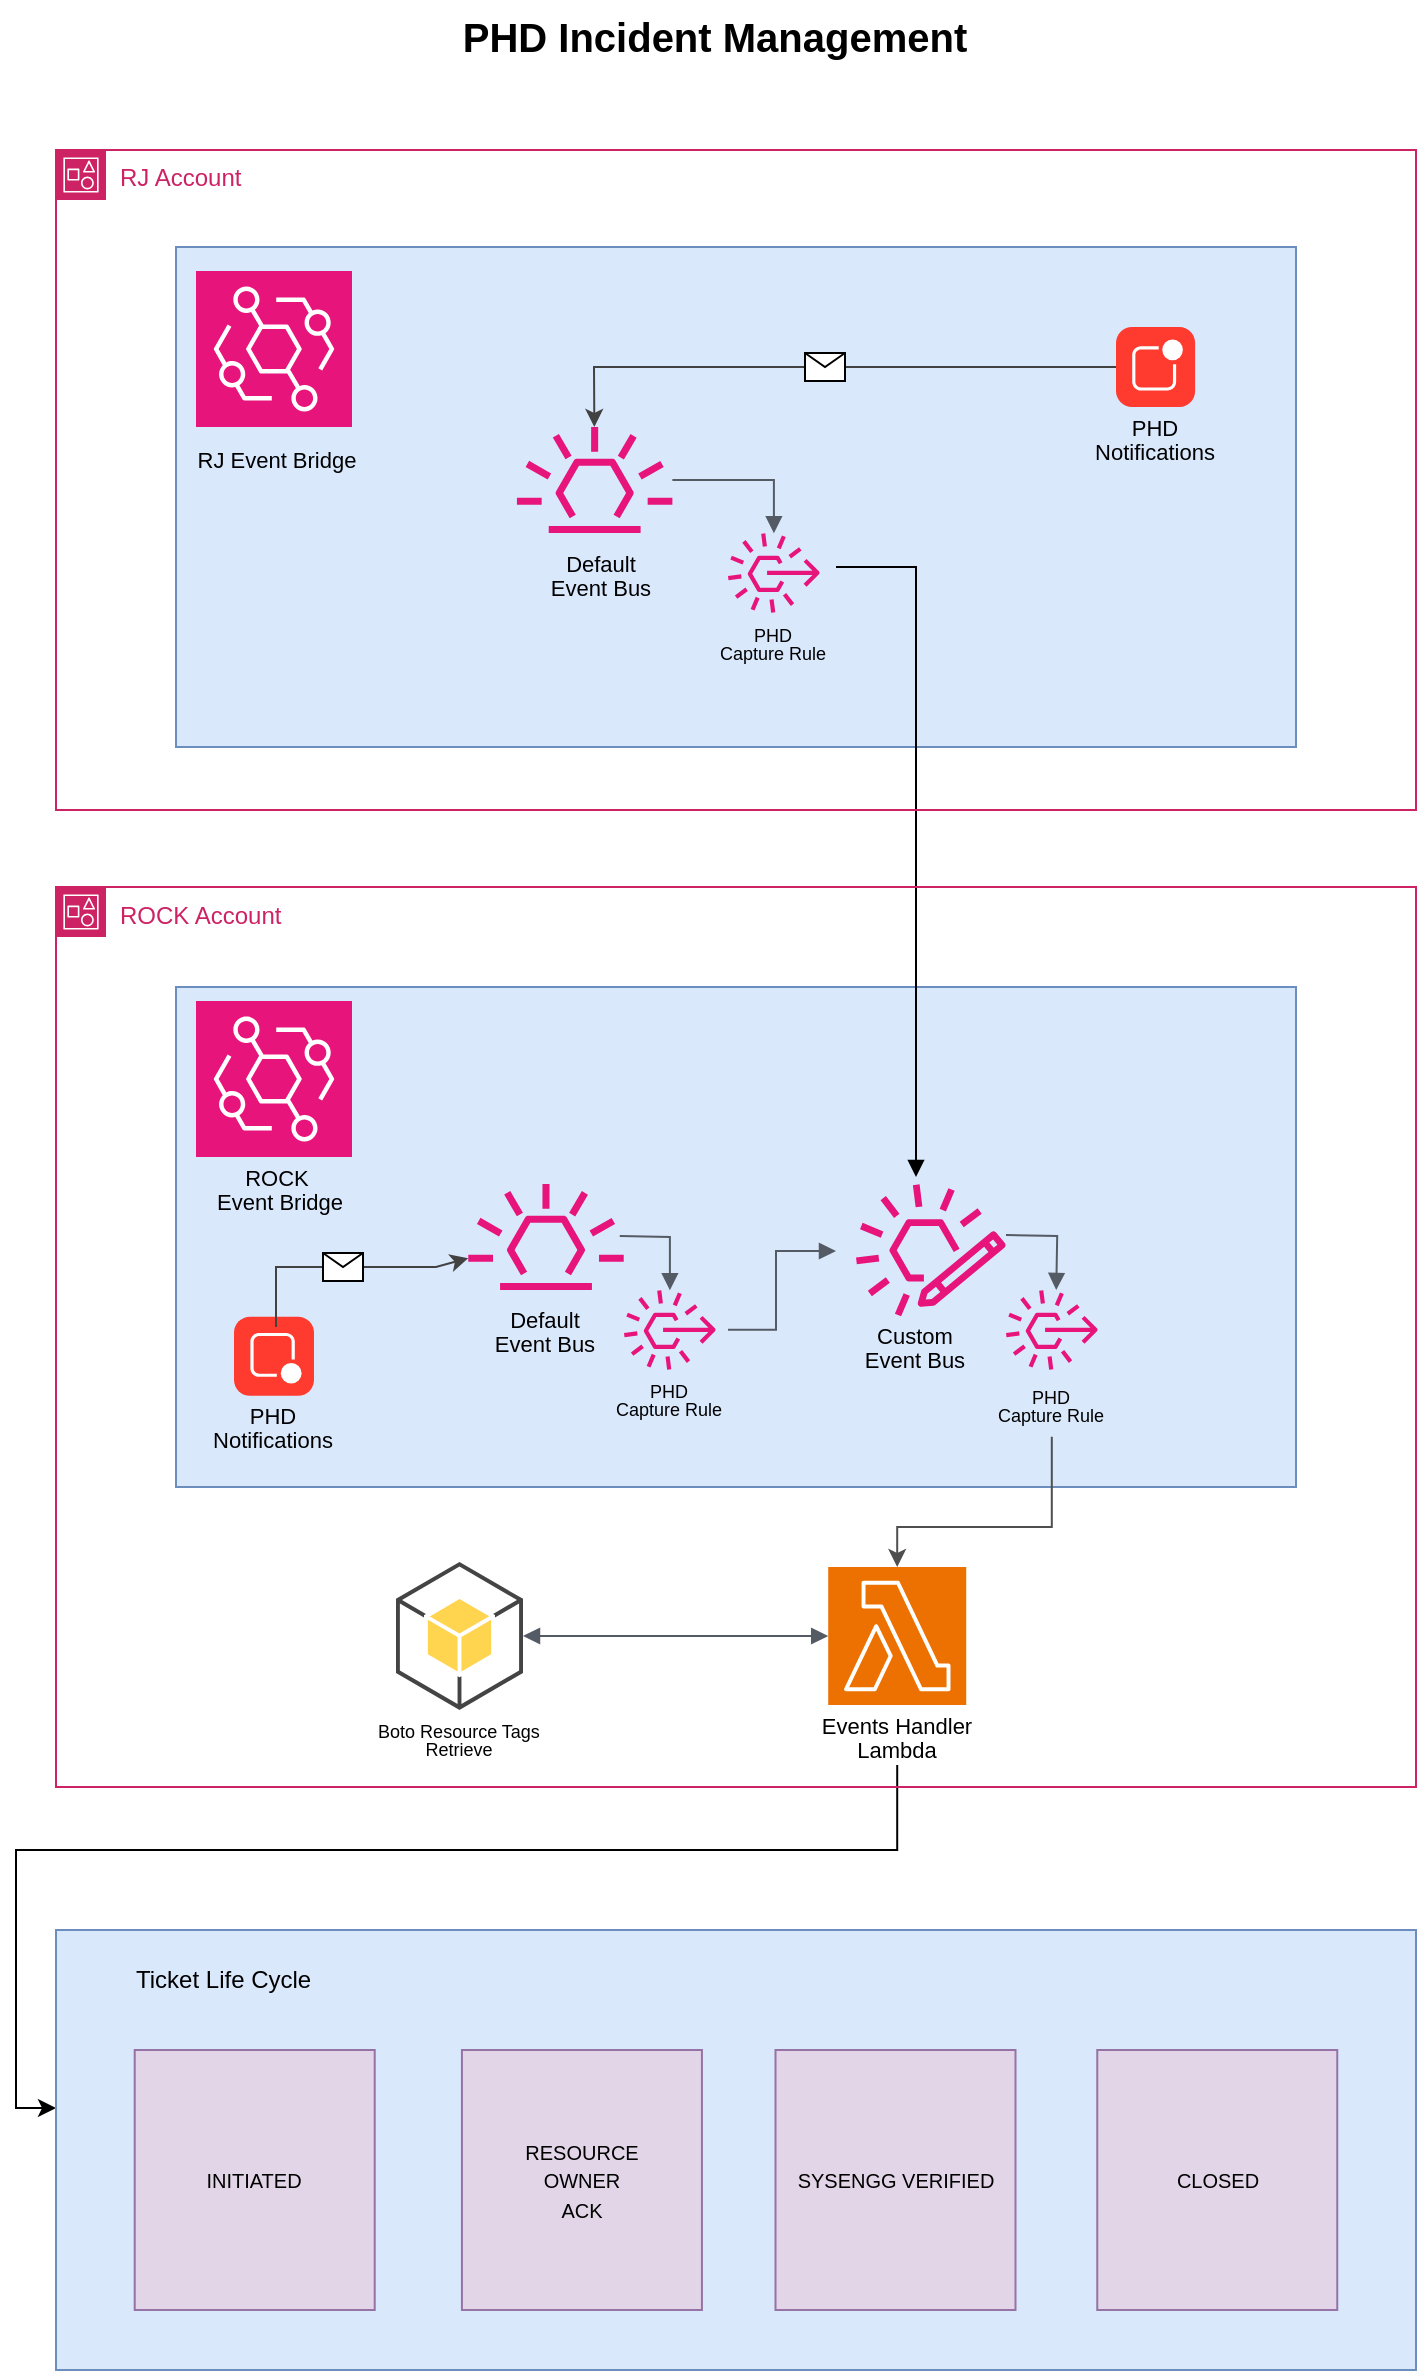 <mxfile version="24.4.2" type="github">
  <diagram name="Page-1" id="Nf1RpnPwgRNKfogDVloG">
    <mxGraphModel dx="1004" dy="927" grid="1" gridSize="10" guides="1" tooltips="1" connect="1" arrows="1" fold="1" page="1" pageScale="1" pageWidth="827" pageHeight="1169" math="0" shadow="0">
      <root>
        <mxCell id="0" />
        <mxCell id="1" parent="0" />
        <mxCell id="HDFVZgqq2ro0WjzWRSOl-14" value="" style="whiteSpace=wrap;html=1;fillColor=#dae8fc;strokeColor=#6c8ebf;" vertex="1" parent="1">
          <mxGeometry x="144" y="198.5" width="560" height="250" as="geometry" />
        </mxCell>
        <mxCell id="HDFVZgqq2ro0WjzWRSOl-7" value="" style="sketch=0;points=[[0,0,0],[0.25,0,0],[0.5,0,0],[0.75,0,0],[1,0,0],[0,1,0],[0.25,1,0],[0.5,1,0],[0.75,1,0],[1,1,0],[0,0.25,0],[0,0.5,0],[0,0.75,0],[1,0.25,0],[1,0.5,0],[1,0.75,0]];outlineConnect=0;fontColor=#232F3E;fillColor=#E7157B;strokeColor=#ffffff;dashed=0;verticalLabelPosition=bottom;verticalAlign=top;align=center;html=1;fontSize=12;fontStyle=0;aspect=fixed;shape=mxgraph.aws4.resourceIcon;resIcon=mxgraph.aws4.eventbridge;" vertex="1" parent="1">
          <mxGeometry x="154" y="210.5" width="78" height="78" as="geometry" />
        </mxCell>
        <mxCell id="HDFVZgqq2ro0WjzWRSOl-12" value="" style="sketch=0;outlineConnect=0;fontColor=#232F3E;gradientColor=none;fillColor=#E7157B;strokeColor=none;dashed=0;verticalLabelPosition=bottom;verticalAlign=top;align=center;html=1;fontSize=12;fontStyle=0;aspect=fixed;pointerEvents=1;shape=mxgraph.aws4.eventbridge_default_event_bus_resource;" vertex="1" parent="1">
          <mxGeometry x="314.33" y="288.5" width="78" height="53" as="geometry" />
        </mxCell>
        <mxCell id="HDFVZgqq2ro0WjzWRSOl-15" value="" style="whiteSpace=wrap;html=1;fillColor=#dae8fc;strokeColor=#6c8ebf;" vertex="1" parent="1">
          <mxGeometry x="144" y="568.5" width="560" height="250" as="geometry" />
        </mxCell>
        <mxCell id="HDFVZgqq2ro0WjzWRSOl-10" value="" style="sketch=0;points=[[0,0,0],[0.25,0,0],[0.5,0,0],[0.75,0,0],[1,0,0],[0,1,0],[0.25,1,0],[0.5,1,0],[0.75,1,0],[1,1,0],[0,0.25,0],[0,0.5,0],[0,0.75,0],[1,0.25,0],[1,0.5,0],[1,0.75,0]];outlineConnect=0;fontColor=#232F3E;fillColor=#E7157B;strokeColor=#ffffff;dashed=0;verticalLabelPosition=bottom;verticalAlign=top;align=center;html=1;fontSize=12;fontStyle=0;aspect=fixed;shape=mxgraph.aws4.resourceIcon;resIcon=mxgraph.aws4.eventbridge;" vertex="1" parent="1">
          <mxGeometry x="154" y="575.5" width="78" height="78" as="geometry" />
        </mxCell>
        <mxCell id="HDFVZgqq2ro0WjzWRSOl-13" value="" style="sketch=0;outlineConnect=0;fontColor=#232F3E;gradientColor=none;fillColor=#E7157B;strokeColor=none;dashed=0;verticalLabelPosition=bottom;verticalAlign=top;align=center;html=1;fontSize=12;fontStyle=0;aspect=fixed;pointerEvents=1;shape=mxgraph.aws4.eventbridge_default_event_bus_resource;" vertex="1" parent="1">
          <mxGeometry x="290" y="667" width="78" height="53" as="geometry" />
        </mxCell>
        <mxCell id="HDFVZgqq2ro0WjzWRSOl-9" value="" style="sketch=0;outlineConnect=0;fontColor=#232F3E;gradientColor=none;fillColor=#E7157B;strokeColor=none;dashed=0;verticalLabelPosition=bottom;verticalAlign=top;align=center;html=1;fontSize=12;fontStyle=0;aspect=fixed;pointerEvents=1;shape=mxgraph.aws4.eventbridge_custom_event_bus_resource;" vertex="1" parent="1">
          <mxGeometry x="484" y="667" width="75" height="66.35" as="geometry" />
        </mxCell>
        <mxCell id="HDFVZgqq2ro0WjzWRSOl-16" value="" style="sketch=0;outlineConnect=0;fontColor=#232F3E;gradientColor=none;fillColor=#E7157B;strokeColor=none;dashed=0;verticalLabelPosition=bottom;verticalAlign=top;align=center;html=1;fontSize=12;fontStyle=0;aspect=fixed;pointerEvents=1;shape=mxgraph.aws4.rule_3;" vertex="1" parent="1">
          <mxGeometry x="420" y="341.5" width="45.88" height="40" as="geometry" />
        </mxCell>
        <mxCell id="HDFVZgqq2ro0WjzWRSOl-17" value="" style="sketch=0;outlineConnect=0;fontColor=#232F3E;gradientColor=none;fillColor=#E7157B;strokeColor=none;dashed=0;verticalLabelPosition=bottom;verticalAlign=top;align=center;html=1;fontSize=12;fontStyle=0;aspect=fixed;pointerEvents=1;shape=mxgraph.aws4.rule_3;" vertex="1" parent="1">
          <mxGeometry x="368" y="720" width="45.88" height="40" as="geometry" />
        </mxCell>
        <mxCell id="HDFVZgqq2ro0WjzWRSOl-18" value="" style="sketch=0;outlineConnect=0;fontColor=#232F3E;gradientColor=none;fillColor=#E7157B;strokeColor=none;dashed=0;verticalLabelPosition=bottom;verticalAlign=top;align=center;html=1;fontSize=12;fontStyle=0;aspect=fixed;pointerEvents=1;shape=mxgraph.aws4.rule_3;" vertex="1" parent="1">
          <mxGeometry x="559" y="720" width="45.88" height="40" as="geometry" />
        </mxCell>
        <mxCell id="HDFVZgqq2ro0WjzWRSOl-20" value="" style="shape=waypoint;sketch=0;size=6;pointerEvents=1;points=[];fillColor=#E7157B;resizable=0;rotatable=0;perimeter=centerPerimeter;snapToPoint=1;verticalAlign=top;strokeColor=none;fontColor=#232F3E;gradientColor=none;dashed=0;fontStyle=0;" vertex="1" parent="1">
          <mxGeometry x="544" y="643.5" width="20" height="20" as="geometry" />
        </mxCell>
        <mxCell id="HDFVZgqq2ro0WjzWRSOl-25" value="" style="edgeStyle=orthogonalEdgeStyle;html=1;endArrow=block;elbow=vertical;startArrow=none;endFill=1;strokeColor=#545B64;rounded=0;" edge="1" parent="1" source="HDFVZgqq2ro0WjzWRSOl-12" target="HDFVZgqq2ro0WjzWRSOl-16">
          <mxGeometry width="100" relative="1" as="geometry">
            <mxPoint x="484" y="314.5" as="sourcePoint" />
            <mxPoint x="584" y="314.5" as="targetPoint" />
          </mxGeometry>
        </mxCell>
        <mxCell id="HDFVZgqq2ro0WjzWRSOl-26" value="" style="edgeStyle=orthogonalEdgeStyle;html=1;endArrow=block;elbow=vertical;startArrow=none;endFill=1;strokeColor=#000000;rounded=0;" edge="1" parent="1">
          <mxGeometry width="100" relative="1" as="geometry">
            <mxPoint x="474" y="358.5" as="sourcePoint" />
            <mxPoint x="514" y="663.5" as="targetPoint" />
            <Array as="points">
              <mxPoint x="474" y="358.5" />
              <mxPoint x="514" y="358.5" />
            </Array>
          </mxGeometry>
        </mxCell>
        <mxCell id="HDFVZgqq2ro0WjzWRSOl-28" value="" style="edgeStyle=orthogonalEdgeStyle;html=1;endArrow=block;elbow=vertical;startArrow=none;endFill=1;strokeColor=#545B64;rounded=0;" edge="1" parent="1" target="HDFVZgqq2ro0WjzWRSOl-17">
          <mxGeometry width="100" relative="1" as="geometry">
            <mxPoint x="365.88" y="693" as="sourcePoint" />
            <mxPoint x="465.88" y="693" as="targetPoint" />
          </mxGeometry>
        </mxCell>
        <mxCell id="HDFVZgqq2ro0WjzWRSOl-29" value="" style="edgeStyle=orthogonalEdgeStyle;html=1;endArrow=block;elbow=vertical;startArrow=none;endFill=1;strokeColor=#545B64;rounded=0;" edge="1" parent="1">
          <mxGeometry width="100" relative="1" as="geometry">
            <mxPoint x="559" y="692.5" as="sourcePoint" />
            <mxPoint x="584.12" y="720" as="targetPoint" />
          </mxGeometry>
        </mxCell>
        <mxCell id="HDFVZgqq2ro0WjzWRSOl-31" value="" style="edgeStyle=orthogonalEdgeStyle;html=1;endArrow=block;elbow=vertical;startArrow=none;endFill=1;strokeColor=#545B64;rounded=0;" edge="1" parent="1">
          <mxGeometry width="100" relative="1" as="geometry">
            <mxPoint x="420.0" y="739.9" as="sourcePoint" />
            <mxPoint x="474" y="700.5" as="targetPoint" />
            <Array as="points">
              <mxPoint x="444" y="739.5" />
              <mxPoint x="444" y="700.5" />
            </Array>
          </mxGeometry>
        </mxCell>
        <mxCell id="HDFVZgqq2ro0WjzWRSOl-34" value="" style="html=1;strokeWidth=1;shadow=0;dashed=0;shape=mxgraph.ios7.misc.notification;fillColor=#FF3B2F;strokeColor=none;buttonText=;strokeColor2=#222222;fontColor=#222222;fontSize=8;verticalLabelPosition=bottom;verticalAlign=top;align=center;sketch=0;" vertex="1" parent="1">
          <mxGeometry x="614" y="238.5" width="39.56" height="40" as="geometry" />
        </mxCell>
        <mxCell id="HDFVZgqq2ro0WjzWRSOl-35" value="" style="endArrow=classic;html=1;rounded=0;strokeColor=#424242;" edge="1" parent="1" source="HDFVZgqq2ro0WjzWRSOl-34" target="HDFVZgqq2ro0WjzWRSOl-12">
          <mxGeometry relative="1" as="geometry">
            <mxPoint x="414" y="268.5" as="sourcePoint" />
            <mxPoint x="514" y="268.5" as="targetPoint" />
            <Array as="points">
              <mxPoint x="353" y="258.5" />
            </Array>
          </mxGeometry>
        </mxCell>
        <mxCell id="HDFVZgqq2ro0WjzWRSOl-36" value="" style="shape=message;html=1;outlineConnect=0;" vertex="1" parent="HDFVZgqq2ro0WjzWRSOl-35">
          <mxGeometry width="20" height="14" relative="1" as="geometry">
            <mxPoint x="-10" y="-7" as="offset" />
          </mxGeometry>
        </mxCell>
        <mxCell id="HDFVZgqq2ro0WjzWRSOl-38" value="" style="html=1;strokeWidth=1;shadow=0;dashed=0;shape=mxgraph.ios7.misc.notification;fillColor=#FF3B2F;strokeColor=none;buttonText=;strokeColor2=#222222;fontColor=#222222;fontSize=8;verticalLabelPosition=bottom;verticalAlign=top;align=center;sketch=0;direction=south;" vertex="1" parent="1">
          <mxGeometry x="173.0" y="733.35" width="40" height="39.56" as="geometry" />
        </mxCell>
        <mxCell id="HDFVZgqq2ro0WjzWRSOl-39" value="" style="endArrow=classic;html=1;rounded=0;strokeColor=#424242;exitX=0.13;exitY=0.475;exitDx=0;exitDy=0;exitPerimeter=0;" edge="1" parent="1" source="HDFVZgqq2ro0WjzWRSOl-38" target="HDFVZgqq2ro0WjzWRSOl-13">
          <mxGeometry relative="1" as="geometry">
            <mxPoint x="212.78" y="730" as="sourcePoint" />
            <mxPoint x="-20.22" y="760" as="targetPoint" />
            <Array as="points">
              <mxPoint x="194" y="708.5" />
              <mxPoint x="244" y="708.5" />
              <mxPoint x="274" y="708.5" />
            </Array>
          </mxGeometry>
        </mxCell>
        <mxCell id="HDFVZgqq2ro0WjzWRSOl-40" value="" style="shape=message;html=1;outlineConnect=0;" vertex="1" parent="HDFVZgqq2ro0WjzWRSOl-39">
          <mxGeometry width="20" height="14" relative="1" as="geometry">
            <mxPoint x="-10" y="-7" as="offset" />
          </mxGeometry>
        </mxCell>
        <mxCell id="HDFVZgqq2ro0WjzWRSOl-41" value="&lt;p style=&quot;line-height: 100%;&quot;&gt;&lt;font style=&quot;font-size: 11px;&quot;&gt;RJ Event Bridge&lt;/font&gt;&lt;/p&gt;" style="text;strokeColor=none;align=center;fillColor=none;html=1;verticalAlign=middle;whiteSpace=wrap;rounded=0;" vertex="1" parent="1">
          <mxGeometry x="144" y="288.5" width="101.22" height="30" as="geometry" />
        </mxCell>
        <mxCell id="HDFVZgqq2ro0WjzWRSOl-42" value="&lt;p style=&quot;line-height: 100%;&quot;&gt;&lt;font style=&quot;font-size: 11px;&quot;&gt;PHD&lt;br&gt;Notifications&lt;/font&gt;&lt;/p&gt;" style="text;strokeColor=none;align=center;fillColor=none;html=1;verticalAlign=middle;whiteSpace=wrap;rounded=0;" vertex="1" parent="1">
          <mxGeometry x="583.17" y="278.5" width="101.22" height="30" as="geometry" />
        </mxCell>
        <mxCell id="HDFVZgqq2ro0WjzWRSOl-43" value="&lt;p style=&quot;line-height: 100%;&quot;&gt;&lt;font style=&quot;font-size: 11px;&quot;&gt;PHD&lt;br&gt;Notifications&lt;/font&gt;&lt;/p&gt;" style="text;strokeColor=none;align=center;fillColor=none;html=1;verticalAlign=middle;whiteSpace=wrap;rounded=0;" vertex="1" parent="1">
          <mxGeometry x="142.39" y="772.91" width="101.22" height="30" as="geometry" />
        </mxCell>
        <mxCell id="HDFVZgqq2ro0WjzWRSOl-46" value="&lt;p style=&quot;line-height: 100%;&quot;&gt;&lt;font style=&quot;font-size: 11px;&quot;&gt;ROCK&lt;br&gt;&amp;nbsp;Event Bridge&lt;/font&gt;&lt;/p&gt;" style="text;strokeColor=none;align=center;fillColor=none;html=1;verticalAlign=middle;whiteSpace=wrap;rounded=0;" vertex="1" parent="1">
          <mxGeometry x="144" y="653.5" width="101.22" height="30" as="geometry" />
        </mxCell>
        <mxCell id="HDFVZgqq2ro0WjzWRSOl-47" value="&lt;p style=&quot;line-height: 100%;&quot;&gt;&lt;font style=&quot;font-size: 11px;&quot;&gt;Default&lt;br&gt;Event Bus&lt;/font&gt;&lt;/p&gt;" style="text;strokeColor=none;align=center;fillColor=none;html=1;verticalAlign=middle;whiteSpace=wrap;rounded=0;" vertex="1" parent="1">
          <mxGeometry x="306" y="346.5" width="101.22" height="30" as="geometry" />
        </mxCell>
        <mxCell id="HDFVZgqq2ro0WjzWRSOl-49" value="&lt;p style=&quot;line-height: 100%;&quot;&gt;&lt;font style=&quot;font-size: 11px;&quot;&gt;Custom&lt;br&gt;Event Bus&lt;/font&gt;&lt;/p&gt;" style="text;strokeColor=none;align=center;fillColor=none;html=1;verticalAlign=middle;whiteSpace=wrap;rounded=0;" vertex="1" parent="1">
          <mxGeometry x="462.78" y="733.35" width="101.22" height="30" as="geometry" />
        </mxCell>
        <mxCell id="HDFVZgqq2ro0WjzWRSOl-50" value="&lt;p style=&quot;line-height: 100%;&quot;&gt;&lt;font style=&quot;font-size: 11px;&quot;&gt;Default&lt;br&gt;Event Bus&lt;/font&gt;&lt;/p&gt;" style="text;strokeColor=none;align=center;fillColor=none;html=1;verticalAlign=middle;whiteSpace=wrap;rounded=0;" vertex="1" parent="1">
          <mxGeometry x="278.39" y="725" width="101.22" height="30" as="geometry" />
        </mxCell>
        <mxCell id="HDFVZgqq2ro0WjzWRSOl-55" value="&lt;p style=&quot;line-height: 100%; font-size: 9px;&quot;&gt;&lt;span style=&quot;&quot;&gt;PHD &lt;/span&gt;&lt;br&gt;&lt;font style=&quot;font-size: 9px;&quot;&gt;Capture Rule&lt;/font&gt;&lt;/p&gt;" style="text;strokeColor=none;align=center;fillColor=none;html=1;verticalAlign=middle;whiteSpace=wrap;rounded=0;" vertex="1" parent="1">
          <mxGeometry x="392.33" y="381.5" width="101.22" height="30" as="geometry" />
        </mxCell>
        <mxCell id="HDFVZgqq2ro0WjzWRSOl-56" value="&lt;p style=&quot;line-height: 100%; font-size: 9px;&quot;&gt;&lt;span style=&quot;&quot;&gt;PHD &lt;/span&gt;&lt;br&gt;&lt;font style=&quot;font-size: 9px;&quot;&gt;Capture Rule&lt;/font&gt;&lt;/p&gt;" style="text;strokeColor=none;align=center;fillColor=none;html=1;verticalAlign=middle;whiteSpace=wrap;rounded=0;" vertex="1" parent="1">
          <mxGeometry x="340.33" y="760" width="101.22" height="30" as="geometry" />
        </mxCell>
        <mxCell id="HDFVZgqq2ro0WjzWRSOl-60" value="" style="edgeStyle=orthogonalEdgeStyle;rounded=0;orthogonalLoop=1;jettySize=auto;html=1;entryX=0.5;entryY=0;entryDx=0;entryDy=0;entryPerimeter=0;strokeColor=#4F4F4F;" edge="1" parent="1" source="HDFVZgqq2ro0WjzWRSOl-57" target="HDFVZgqq2ro0WjzWRSOl-6">
          <mxGeometry relative="1" as="geometry">
            <mxPoint x="581.94" y="873.35" as="targetPoint" />
            <Array as="points">
              <mxPoint x="582" y="838.5" />
              <mxPoint x="505" y="838.5" />
            </Array>
          </mxGeometry>
        </mxCell>
        <mxCell id="HDFVZgqq2ro0WjzWRSOl-57" value="&lt;p style=&quot;line-height: 100%; font-size: 9px;&quot;&gt;&lt;span style=&quot;&quot;&gt;PHD &lt;/span&gt;&lt;br&gt;&lt;font style=&quot;font-size: 9px;&quot;&gt;Capture Rule&lt;/font&gt;&lt;/p&gt;" style="text;strokeColor=none;align=center;fillColor=none;html=1;verticalAlign=middle;whiteSpace=wrap;rounded=0;" vertex="1" parent="1">
          <mxGeometry x="531.33" y="763.35" width="101.22" height="30" as="geometry" />
        </mxCell>
        <mxCell id="HDFVZgqq2ro0WjzWRSOl-62" value="RJ Account" style="points=[[0,0],[0.25,0],[0.5,0],[0.75,0],[1,0],[1,0.25],[1,0.5],[1,0.75],[1,1],[0.75,1],[0.5,1],[0.25,1],[0,1],[0,0.75],[0,0.5],[0,0.25]];outlineConnect=0;gradientColor=none;html=1;whiteSpace=wrap;fontSize=12;fontStyle=0;container=1;pointerEvents=0;collapsible=0;recursiveResize=0;shape=mxgraph.aws4.group;grIcon=mxgraph.aws4.group_account;strokeColor=#CD2264;fillColor=none;verticalAlign=top;align=left;spacingLeft=30;fontColor=#CD2264;dashed=0;" vertex="1" parent="1">
          <mxGeometry x="84" y="150" width="680" height="330" as="geometry" />
        </mxCell>
        <mxCell id="HDFVZgqq2ro0WjzWRSOl-65" value="" style="edgeStyle=orthogonalEdgeStyle;rounded=0;orthogonalLoop=1;jettySize=auto;html=1;exitX=0.5;exitY=1;exitDx=0;exitDy=0;" edge="1" parent="1" source="HDFVZgqq2ro0WjzWRSOl-61" target="HDFVZgqq2ro0WjzWRSOl-64">
          <mxGeometry relative="1" as="geometry">
            <Array as="points">
              <mxPoint x="505" y="1000" />
              <mxPoint x="64" y="1000" />
              <mxPoint x="64" y="1129" />
            </Array>
          </mxGeometry>
        </mxCell>
        <mxCell id="HDFVZgqq2ro0WjzWRSOl-63" value="ROCK Account" style="points=[[0,0],[0.25,0],[0.5,0],[0.75,0],[1,0],[1,0.25],[1,0.5],[1,0.75],[1,1],[0.75,1],[0.5,1],[0.25,1],[0,1],[0,0.75],[0,0.5],[0,0.25]];outlineConnect=0;gradientColor=none;html=1;whiteSpace=wrap;fontSize=12;fontStyle=0;container=1;pointerEvents=0;collapsible=0;recursiveResize=0;shape=mxgraph.aws4.group;grIcon=mxgraph.aws4.group_account;strokeColor=#CD2264;fillColor=none;verticalAlign=top;align=left;spacingLeft=30;fontColor=#CD2264;dashed=0;" vertex="1" parent="1">
          <mxGeometry x="84" y="518.5" width="680" height="450" as="geometry" />
        </mxCell>
        <mxCell id="HDFVZgqq2ro0WjzWRSOl-6" value="" style="sketch=0;points=[[0,0,0],[0.25,0,0],[0.5,0,0],[0.75,0,0],[1,0,0],[0,1,0],[0.25,1,0],[0.5,1,0],[0.75,1,0],[1,1,0],[0,0.25,0],[0,0.5,0],[0,0.75,0],[1,0.25,0],[1,0.5,0],[1,0.75,0]];outlineConnect=0;fontColor=#232F3E;fillColor=#ED7100;strokeColor=#ffffff;dashed=0;verticalLabelPosition=bottom;verticalAlign=top;align=center;html=1;fontSize=12;fontStyle=0;aspect=fixed;shape=mxgraph.aws4.resourceIcon;resIcon=mxgraph.aws4.lambda;" vertex="1" parent="HDFVZgqq2ro0WjzWRSOl-63">
          <mxGeometry x="386.11" y="340" width="69" height="69" as="geometry" />
        </mxCell>
        <mxCell id="HDFVZgqq2ro0WjzWRSOl-61" value="&lt;p style=&quot;line-height: 100%;&quot;&gt;&lt;span style=&quot;font-size: 11px;&quot;&gt;Events Handler Lambda&lt;/span&gt;&lt;/p&gt;" style="text;strokeColor=none;align=center;fillColor=none;html=1;verticalAlign=middle;whiteSpace=wrap;rounded=0;" vertex="1" parent="HDFVZgqq2ro0WjzWRSOl-63">
          <mxGeometry x="370" y="409" width="101.22" height="30" as="geometry" />
        </mxCell>
        <mxCell id="HDFVZgqq2ro0WjzWRSOl-66" value="" style="outlineConnect=0;dashed=0;verticalLabelPosition=bottom;verticalAlign=top;align=center;html=1;shape=mxgraph.aws3.android;fillColor=#FFD44F;gradientColor=none;" vertex="1" parent="HDFVZgqq2ro0WjzWRSOl-63">
          <mxGeometry x="170" y="337.5" width="63.5" height="74" as="geometry" />
        </mxCell>
        <mxCell id="HDFVZgqq2ro0WjzWRSOl-68" value="&lt;p style=&quot;line-height: 100%; font-size: 9px;&quot;&gt;Boto Resource Tags Retrieve&lt;/p&gt;" style="text;strokeColor=none;align=center;fillColor=none;html=1;verticalAlign=middle;whiteSpace=wrap;rounded=0;" vertex="1" parent="HDFVZgqq2ro0WjzWRSOl-63">
          <mxGeometry x="151.14" y="411.5" width="101.22" height="30" as="geometry" />
        </mxCell>
        <mxCell id="HDFVZgqq2ro0WjzWRSOl-69" value="" style="edgeStyle=orthogonalEdgeStyle;html=1;endArrow=block;elbow=vertical;startArrow=block;startFill=1;endFill=1;strokeColor=#545B64;rounded=0;entryX=0;entryY=0.5;entryDx=0;entryDy=0;entryPerimeter=0;exitX=1;exitY=0.5;exitDx=0;exitDy=0;exitPerimeter=0;" edge="1" parent="HDFVZgqq2ro0WjzWRSOl-63" source="HDFVZgqq2ro0WjzWRSOl-66" target="HDFVZgqq2ro0WjzWRSOl-6">
          <mxGeometry width="100" relative="1" as="geometry">
            <mxPoint x="252.36" y="380" as="sourcePoint" />
            <mxPoint x="352.36" y="380" as="targetPoint" />
            <Array as="points">
              <mxPoint x="234" y="375" />
              <mxPoint x="352" y="375" />
            </Array>
          </mxGeometry>
        </mxCell>
        <mxCell id="HDFVZgqq2ro0WjzWRSOl-64" value="" style="whiteSpace=wrap;html=1;fillColor=#dae8fc;strokeColor=#6c8ebf;" vertex="1" parent="1">
          <mxGeometry x="84" y="1040" width="680" height="220" as="geometry" />
        </mxCell>
        <mxCell id="HDFVZgqq2ro0WjzWRSOl-70" value="&lt;font style=&quot;font-size: 10px;&quot;&gt;INITIATED&lt;/font&gt;" style="whiteSpace=wrap;html=1;fillColor=#e1d5e7;strokeColor=#9673a6;" vertex="1" parent="1">
          <mxGeometry x="123.36" y="1100" width="120" height="130" as="geometry" />
        </mxCell>
        <mxCell id="HDFVZgqq2ro0WjzWRSOl-71" value="&lt;font style=&quot;font-size: 10px;&quot;&gt;RESOURCE&lt;br&gt;OWNER&lt;br&gt;ACK&lt;/font&gt;" style="whiteSpace=wrap;html=1;fillColor=#e1d5e7;strokeColor=#9673a6;" vertex="1" parent="1">
          <mxGeometry x="286.97" y="1100" width="120" height="130" as="geometry" />
        </mxCell>
        <mxCell id="HDFVZgqq2ro0WjzWRSOl-72" value="&lt;font style=&quot;font-size: 10px;&quot;&gt;SYSENGG VERIFIED&lt;/font&gt;" style="whiteSpace=wrap;html=1;fillColor=#e1d5e7;strokeColor=#9673a6;" vertex="1" parent="1">
          <mxGeometry x="443.75" y="1100" width="120" height="130" as="geometry" />
        </mxCell>
        <mxCell id="HDFVZgqq2ro0WjzWRSOl-73" value="&lt;font style=&quot;font-size: 10px;&quot;&gt;CLOSED&lt;/font&gt;" style="whiteSpace=wrap;html=1;fillColor=#e1d5e7;strokeColor=#9673a6;" vertex="1" parent="1">
          <mxGeometry x="604.63" y="1100" width="120" height="130" as="geometry" />
        </mxCell>
        <mxCell id="HDFVZgqq2ro0WjzWRSOl-74" value="&lt;div style=&quot;&quot;&gt;&lt;span style=&quot;background-color: initial;&quot;&gt;Ticket Life Cycle&lt;/span&gt;&lt;br&gt;&lt;/div&gt;" style="text;strokeColor=none;align=left;fillColor=none;html=1;verticalAlign=middle;whiteSpace=wrap;rounded=0;" vertex="1" parent="1">
          <mxGeometry x="122.33" y="1050" width="270" height="30" as="geometry" />
        </mxCell>
        <mxCell id="HDFVZgqq2ro0WjzWRSOl-78" value="&lt;p style=&quot;line-height: 100%;&quot;&gt;&lt;font size=&quot;1&quot; style=&quot;&quot;&gt;&lt;b style=&quot;font-size: 20px;&quot;&gt;PHD Incident Management&lt;/b&gt;&lt;/font&gt;&lt;/p&gt;" style="text;strokeColor=none;align=center;fillColor=none;html=1;verticalAlign=middle;whiteSpace=wrap;rounded=0;" vertex="1" parent="1">
          <mxGeometry x="265" y="80" width="297.22" height="30" as="geometry" />
        </mxCell>
      </root>
    </mxGraphModel>
  </diagram>
</mxfile>

